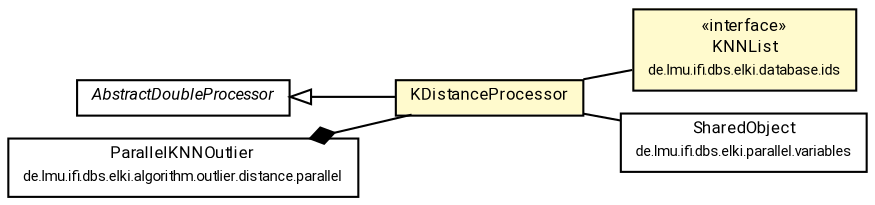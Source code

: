 #!/usr/local/bin/dot
#
# Class diagram 
# Generated by UMLGraph version R5_7_2-60-g0e99a6 (http://www.spinellis.gr/umlgraph/)
#

digraph G {
	graph [fontnames="svg"]
	edge [fontname="Roboto",fontsize=7,labelfontname="Roboto",labelfontsize=7,color="black"];
	node [fontname="Roboto",fontcolor="black",fontsize=8,shape=plaintext,margin=0,width=0,height=0];
	nodesep=0.15;
	ranksep=0.25;
	rankdir=LR;
	// de.lmu.ifi.dbs.elki.database.ids.KNNList
	c5615052 [label=<<table title="de.lmu.ifi.dbs.elki.database.ids.KNNList" border="0" cellborder="1" cellspacing="0" cellpadding="2" bgcolor="LemonChiffon" href="../../database/ids/KNNList.html" target="_parent">
		<tr><td><table border="0" cellspacing="0" cellpadding="1">
		<tr><td align="center" balign="center"> &#171;interface&#187; </td></tr>
		<tr><td align="center" balign="center"> <font face="Roboto">KNNList</font> </td></tr>
		<tr><td align="center" balign="center"> <font face="Roboto" point-size="7.0">de.lmu.ifi.dbs.elki.database.ids</font> </td></tr>
		</table></td></tr>
		</table>>, URL="../../database/ids/KNNList.html"];
	// de.lmu.ifi.dbs.elki.parallel.variables.SharedObject<T>
	c5615650 [label=<<table title="de.lmu.ifi.dbs.elki.parallel.variables.SharedObject" border="0" cellborder="1" cellspacing="0" cellpadding="2" href="../variables/SharedObject.html" target="_parent">
		<tr><td><table border="0" cellspacing="0" cellpadding="1">
		<tr><td align="center" balign="center"> <font face="Roboto">SharedObject</font> </td></tr>
		<tr><td align="center" balign="center"> <font face="Roboto" point-size="7.0">de.lmu.ifi.dbs.elki.parallel.variables</font> </td></tr>
		</table></td></tr>
		</table>>, URL="../variables/SharedObject.html"];
	// de.lmu.ifi.dbs.elki.parallel.processor.AbstractDoubleProcessor
	c5615664 [label=<<table title="de.lmu.ifi.dbs.elki.parallel.processor.AbstractDoubleProcessor" border="0" cellborder="1" cellspacing="0" cellpadding="2" href="AbstractDoubleProcessor.html" target="_parent">
		<tr><td><table border="0" cellspacing="0" cellpadding="1">
		<tr><td align="center" balign="center"> <font face="Roboto"><i>AbstractDoubleProcessor</i></font> </td></tr>
		</table></td></tr>
		</table>>, URL="AbstractDoubleProcessor.html"];
	// de.lmu.ifi.dbs.elki.parallel.processor.KDistanceProcessor
	c5615666 [label=<<table title="de.lmu.ifi.dbs.elki.parallel.processor.KDistanceProcessor" border="0" cellborder="1" cellspacing="0" cellpadding="2" bgcolor="lemonChiffon" href="KDistanceProcessor.html" target="_parent">
		<tr><td><table border="0" cellspacing="0" cellpadding="1">
		<tr><td align="center" balign="center"> <font face="Roboto">KDistanceProcessor</font> </td></tr>
		</table></td></tr>
		</table>>, URL="KDistanceProcessor.html"];
	// de.lmu.ifi.dbs.elki.algorithm.outlier.distance.parallel.ParallelKNNOutlier<O>
	c5616735 [label=<<table title="de.lmu.ifi.dbs.elki.algorithm.outlier.distance.parallel.ParallelKNNOutlier" border="0" cellborder="1" cellspacing="0" cellpadding="2" href="../../algorithm/outlier/distance/parallel/ParallelKNNOutlier.html" target="_parent">
		<tr><td><table border="0" cellspacing="0" cellpadding="1">
		<tr><td align="center" balign="center"> <font face="Roboto">ParallelKNNOutlier</font> </td></tr>
		<tr><td align="center" balign="center"> <font face="Roboto" point-size="7.0">de.lmu.ifi.dbs.elki.algorithm.outlier.distance.parallel</font> </td></tr>
		</table></td></tr>
		</table>>, URL="../../algorithm/outlier/distance/parallel/ParallelKNNOutlier.html"];
	// de.lmu.ifi.dbs.elki.parallel.processor.KDistanceProcessor extends de.lmu.ifi.dbs.elki.parallel.processor.AbstractDoubleProcessor
	c5615664 -> c5615666 [arrowtail=empty,dir=back,weight=10];
	// de.lmu.ifi.dbs.elki.parallel.processor.KDistanceProcessor assoc de.lmu.ifi.dbs.elki.database.ids.KNNList
	c5615666 -> c5615052 [arrowhead=none,weight=2];
	// de.lmu.ifi.dbs.elki.parallel.processor.KDistanceProcessor assoc de.lmu.ifi.dbs.elki.parallel.variables.SharedObject<T>
	c5615666 -> c5615650 [arrowhead=none,weight=2];
	// de.lmu.ifi.dbs.elki.algorithm.outlier.distance.parallel.ParallelKNNOutlier<O> composed de.lmu.ifi.dbs.elki.parallel.processor.KDistanceProcessor
	c5616735 -> c5615666 [arrowhead=none,arrowtail=diamond,dir=back,weight=6];
}

